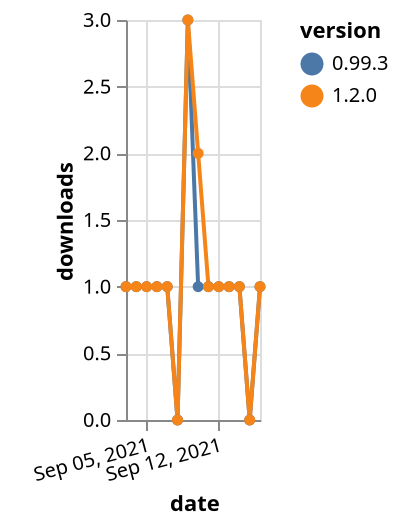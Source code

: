 {"$schema": "https://vega.github.io/schema/vega-lite/v5.json", "description": "A simple bar chart with embedded data.", "data": {"values": [{"date": "2021-09-03", "total": 165, "delta": 1, "version": "0.99.3"}, {"date": "2021-09-04", "total": 166, "delta": 1, "version": "0.99.3"}, {"date": "2021-09-05", "total": 167, "delta": 1, "version": "0.99.3"}, {"date": "2021-09-06", "total": 168, "delta": 1, "version": "0.99.3"}, {"date": "2021-09-07", "total": 169, "delta": 1, "version": "0.99.3"}, {"date": "2021-09-08", "total": 169, "delta": 0, "version": "0.99.3"}, {"date": "2021-09-09", "total": 172, "delta": 3, "version": "0.99.3"}, {"date": "2021-09-10", "total": 173, "delta": 1, "version": "0.99.3"}, {"date": "2021-09-11", "total": 174, "delta": 1, "version": "0.99.3"}, {"date": "2021-09-12", "total": 175, "delta": 1, "version": "0.99.3"}, {"date": "2021-09-13", "total": 176, "delta": 1, "version": "0.99.3"}, {"date": "2021-09-14", "total": 177, "delta": 1, "version": "0.99.3"}, {"date": "2021-09-15", "total": 177, "delta": 0, "version": "0.99.3"}, {"date": "2021-09-16", "total": 178, "delta": 1, "version": "0.99.3"}, {"date": "2021-09-03", "total": 192, "delta": 1, "version": "1.2.0"}, {"date": "2021-09-04", "total": 193, "delta": 1, "version": "1.2.0"}, {"date": "2021-09-05", "total": 194, "delta": 1, "version": "1.2.0"}, {"date": "2021-09-06", "total": 195, "delta": 1, "version": "1.2.0"}, {"date": "2021-09-07", "total": 196, "delta": 1, "version": "1.2.0"}, {"date": "2021-09-08", "total": 196, "delta": 0, "version": "1.2.0"}, {"date": "2021-09-09", "total": 199, "delta": 3, "version": "1.2.0"}, {"date": "2021-09-10", "total": 201, "delta": 2, "version": "1.2.0"}, {"date": "2021-09-11", "total": 202, "delta": 1, "version": "1.2.0"}, {"date": "2021-09-12", "total": 203, "delta": 1, "version": "1.2.0"}, {"date": "2021-09-13", "total": 204, "delta": 1, "version": "1.2.0"}, {"date": "2021-09-14", "total": 205, "delta": 1, "version": "1.2.0"}, {"date": "2021-09-15", "total": 205, "delta": 0, "version": "1.2.0"}, {"date": "2021-09-16", "total": 206, "delta": 1, "version": "1.2.0"}]}, "width": "container", "mark": {"type": "line", "point": {"filled": true}}, "encoding": {"x": {"field": "date", "type": "temporal", "timeUnit": "yearmonthdate", "title": "date", "axis": {"labelAngle": -15}}, "y": {"field": "delta", "type": "quantitative", "title": "downloads"}, "color": {"field": "version", "type": "nominal"}, "tooltip": {"field": "delta"}}}